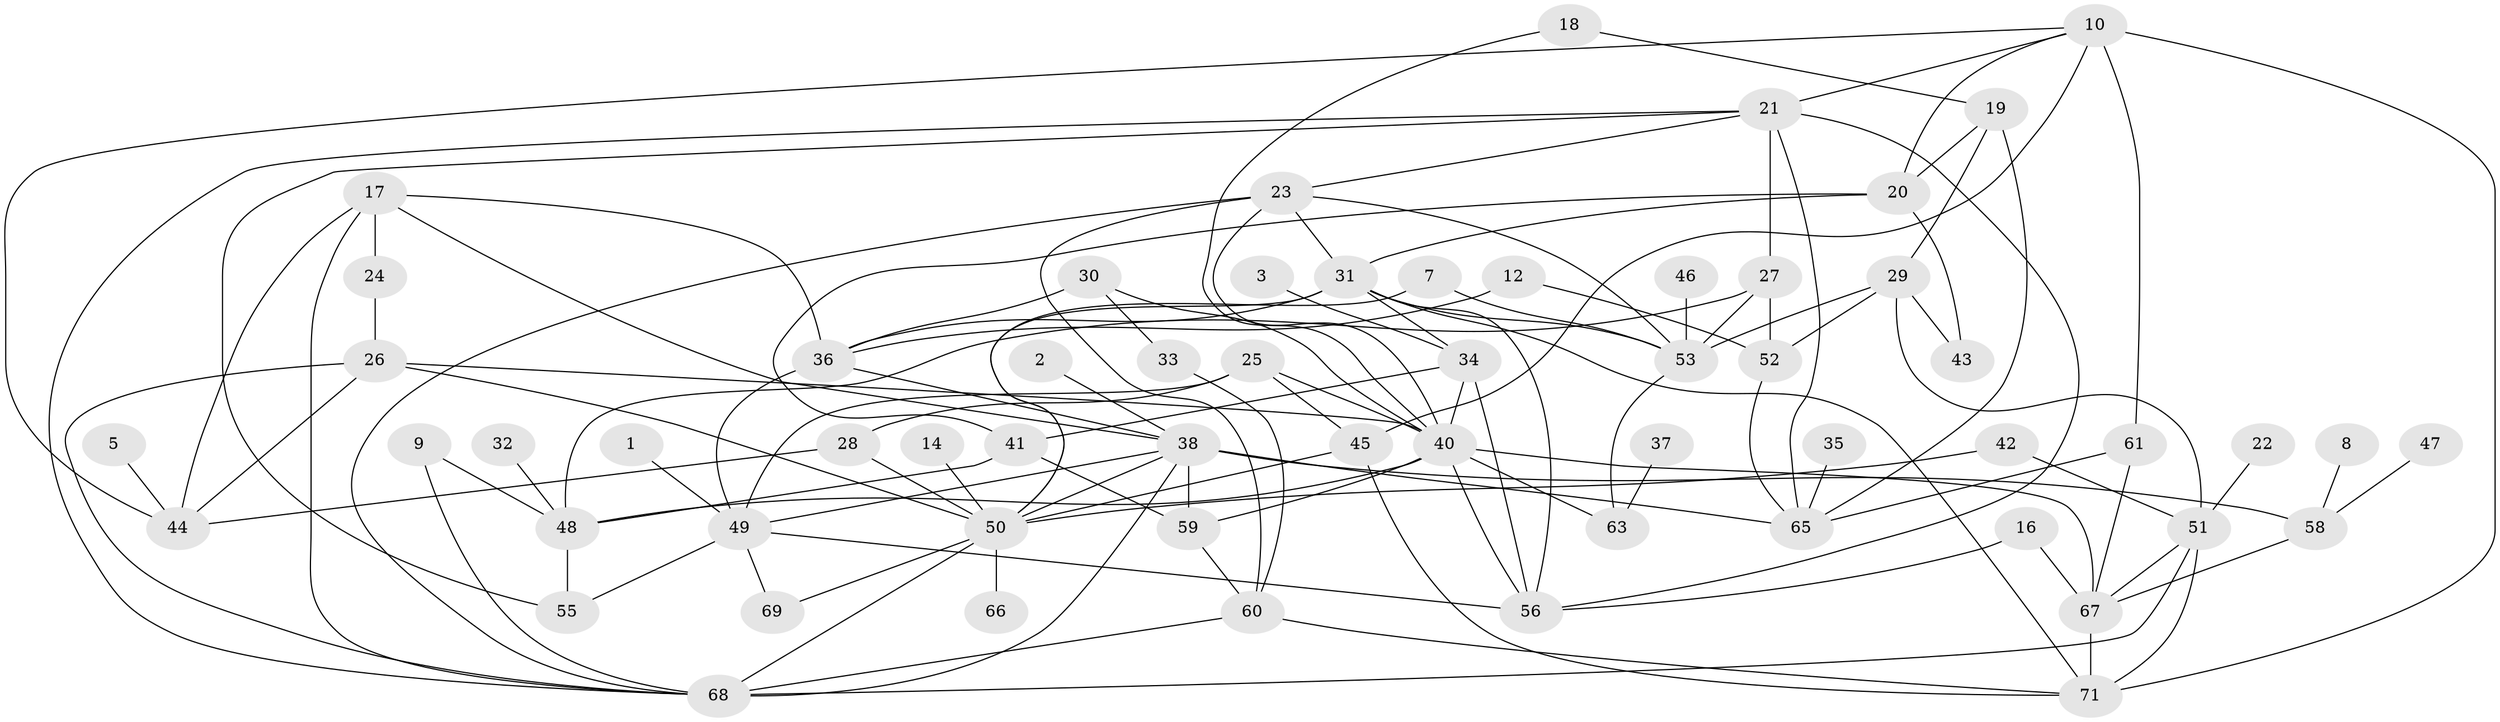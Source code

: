 // original degree distribution, {3: 0.24822695035460993, 5: 0.04964539007092199, 1: 0.1276595744680851, 2: 0.2695035460992908, 4: 0.16312056737588654, 7: 0.028368794326241134, 0: 0.07801418439716312, 6: 0.028368794326241134, 8: 0.0070921985815602835}
// Generated by graph-tools (version 1.1) at 2025/49/03/09/25 03:49:13]
// undirected, 60 vertices, 119 edges
graph export_dot {
graph [start="1"]
  node [color=gray90,style=filled];
  1;
  2;
  3;
  5;
  7;
  8;
  9;
  10;
  12;
  14;
  16;
  17;
  18;
  19;
  20;
  21;
  22;
  23;
  24;
  25;
  26;
  27;
  28;
  29;
  30;
  31;
  32;
  33;
  34;
  35;
  36;
  37;
  38;
  40;
  41;
  42;
  43;
  44;
  45;
  46;
  47;
  48;
  49;
  50;
  51;
  52;
  53;
  55;
  56;
  58;
  59;
  60;
  61;
  63;
  65;
  66;
  67;
  68;
  69;
  71;
  1 -- 49 [weight=1.0];
  2 -- 38 [weight=1.0];
  3 -- 34 [weight=1.0];
  5 -- 44 [weight=1.0];
  7 -- 50 [weight=1.0];
  7 -- 53 [weight=1.0];
  8 -- 58 [weight=1.0];
  9 -- 48 [weight=1.0];
  9 -- 68 [weight=1.0];
  10 -- 20 [weight=1.0];
  10 -- 21 [weight=1.0];
  10 -- 44 [weight=1.0];
  10 -- 45 [weight=1.0];
  10 -- 61 [weight=1.0];
  10 -- 71 [weight=2.0];
  12 -- 36 [weight=1.0];
  12 -- 52 [weight=1.0];
  14 -- 50 [weight=1.0];
  16 -- 56 [weight=1.0];
  16 -- 67 [weight=1.0];
  17 -- 24 [weight=1.0];
  17 -- 36 [weight=1.0];
  17 -- 38 [weight=1.0];
  17 -- 44 [weight=1.0];
  17 -- 68 [weight=1.0];
  18 -- 19 [weight=1.0];
  18 -- 40 [weight=1.0];
  19 -- 20 [weight=1.0];
  19 -- 29 [weight=1.0];
  19 -- 65 [weight=1.0];
  20 -- 31 [weight=1.0];
  20 -- 41 [weight=1.0];
  20 -- 43 [weight=1.0];
  21 -- 23 [weight=1.0];
  21 -- 27 [weight=1.0];
  21 -- 55 [weight=1.0];
  21 -- 56 [weight=1.0];
  21 -- 65 [weight=1.0];
  21 -- 68 [weight=1.0];
  22 -- 51 [weight=1.0];
  23 -- 31 [weight=1.0];
  23 -- 40 [weight=1.0];
  23 -- 53 [weight=1.0];
  23 -- 60 [weight=1.0];
  23 -- 68 [weight=1.0];
  24 -- 26 [weight=1.0];
  25 -- 28 [weight=1.0];
  25 -- 40 [weight=1.0];
  25 -- 45 [weight=1.0];
  25 -- 49 [weight=1.0];
  26 -- 40 [weight=1.0];
  26 -- 44 [weight=1.0];
  26 -- 50 [weight=1.0];
  26 -- 68 [weight=1.0];
  27 -- 48 [weight=1.0];
  27 -- 52 [weight=1.0];
  27 -- 53 [weight=1.0];
  28 -- 44 [weight=1.0];
  28 -- 50 [weight=1.0];
  29 -- 43 [weight=1.0];
  29 -- 51 [weight=1.0];
  29 -- 52 [weight=1.0];
  29 -- 53 [weight=1.0];
  30 -- 33 [weight=1.0];
  30 -- 36 [weight=1.0];
  30 -- 40 [weight=1.0];
  31 -- 34 [weight=1.0];
  31 -- 36 [weight=1.0];
  31 -- 50 [weight=1.0];
  31 -- 53 [weight=1.0];
  31 -- 56 [weight=1.0];
  31 -- 71 [weight=1.0];
  32 -- 48 [weight=1.0];
  33 -- 60 [weight=1.0];
  34 -- 40 [weight=1.0];
  34 -- 41 [weight=1.0];
  34 -- 56 [weight=1.0];
  35 -- 65 [weight=1.0];
  36 -- 38 [weight=1.0];
  36 -- 49 [weight=1.0];
  37 -- 63 [weight=1.0];
  38 -- 49 [weight=1.0];
  38 -- 50 [weight=1.0];
  38 -- 58 [weight=1.0];
  38 -- 59 [weight=1.0];
  38 -- 65 [weight=1.0];
  38 -- 68 [weight=1.0];
  40 -- 48 [weight=1.0];
  40 -- 56 [weight=1.0];
  40 -- 59 [weight=1.0];
  40 -- 63 [weight=1.0];
  40 -- 67 [weight=1.0];
  41 -- 48 [weight=1.0];
  41 -- 59 [weight=1.0];
  42 -- 50 [weight=1.0];
  42 -- 51 [weight=1.0];
  45 -- 50 [weight=1.0];
  45 -- 71 [weight=1.0];
  46 -- 53 [weight=1.0];
  47 -- 58 [weight=1.0];
  48 -- 55 [weight=1.0];
  49 -- 55 [weight=1.0];
  49 -- 56 [weight=1.0];
  49 -- 69 [weight=1.0];
  50 -- 66 [weight=1.0];
  50 -- 68 [weight=1.0];
  50 -- 69 [weight=1.0];
  51 -- 67 [weight=1.0];
  51 -- 68 [weight=2.0];
  51 -- 71 [weight=1.0];
  52 -- 65 [weight=1.0];
  53 -- 63 [weight=1.0];
  58 -- 67 [weight=1.0];
  59 -- 60 [weight=1.0];
  60 -- 68 [weight=1.0];
  60 -- 71 [weight=1.0];
  61 -- 65 [weight=1.0];
  61 -- 67 [weight=1.0];
  67 -- 71 [weight=1.0];
}

